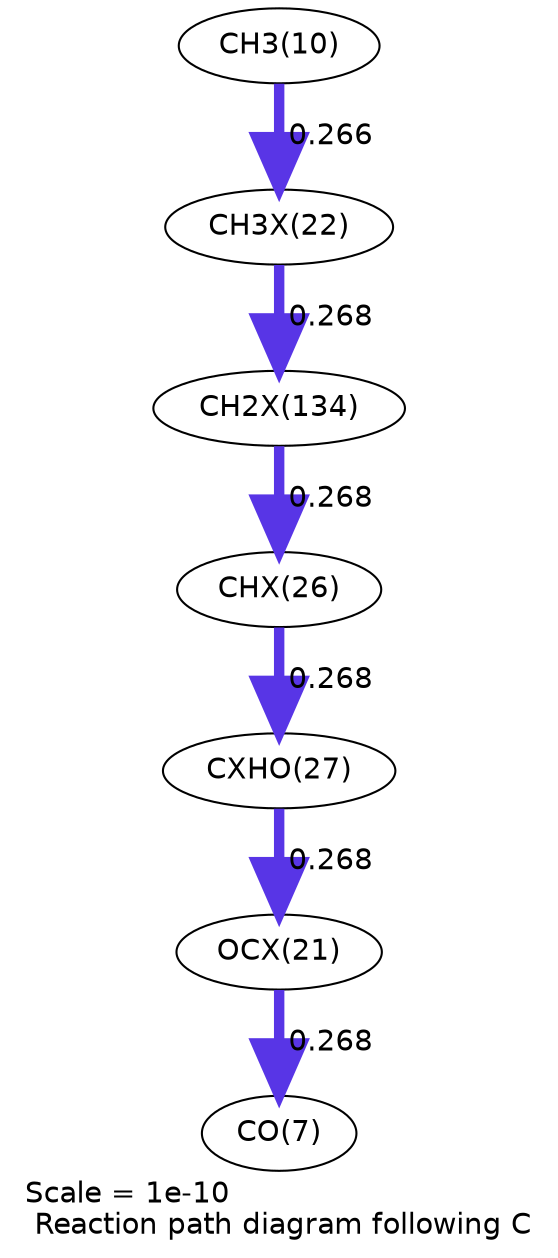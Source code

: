 digraph reaction_paths {
center=1;
s12 -> s28[fontname="Helvetica", penwidth=5, arrowsize=2.5, color="0.7, 0.766, 0.9"
, label=" 0.266"];
s28 -> s39[fontname="Helvetica", penwidth=5, arrowsize=2.5, color="0.7, 0.768, 0.9"
, label=" 0.268"];
s39 -> s31[fontname="Helvetica", penwidth=5, arrowsize=2.5, color="0.7, 0.768, 0.9"
, label=" 0.268"];
s31 -> s32[fontname="Helvetica", penwidth=5, arrowsize=2.5, color="0.7, 0.768, 0.9"
, label=" 0.268"];
s32 -> s27[fontname="Helvetica", penwidth=5, arrowsize=2.5, color="0.7, 0.768, 0.9"
, label=" 0.268"];
s27 -> s9[fontname="Helvetica", penwidth=5, arrowsize=2.5, color="0.7, 0.768, 0.9"
, label=" 0.268"];
s9 [ fontname="Helvetica", label="CO(7)"];
s12 [ fontname="Helvetica", label="CH3(10)"];
s27 [ fontname="Helvetica", label="OCX(21)"];
s28 [ fontname="Helvetica", label="CH3X(22)"];
s31 [ fontname="Helvetica", label="CHX(26)"];
s32 [ fontname="Helvetica", label="CXHO(27)"];
s39 [ fontname="Helvetica", label="CH2X(134)"];
 label = "Scale = 1e-10\l Reaction path diagram following C";
 fontname = "Helvetica";
}
